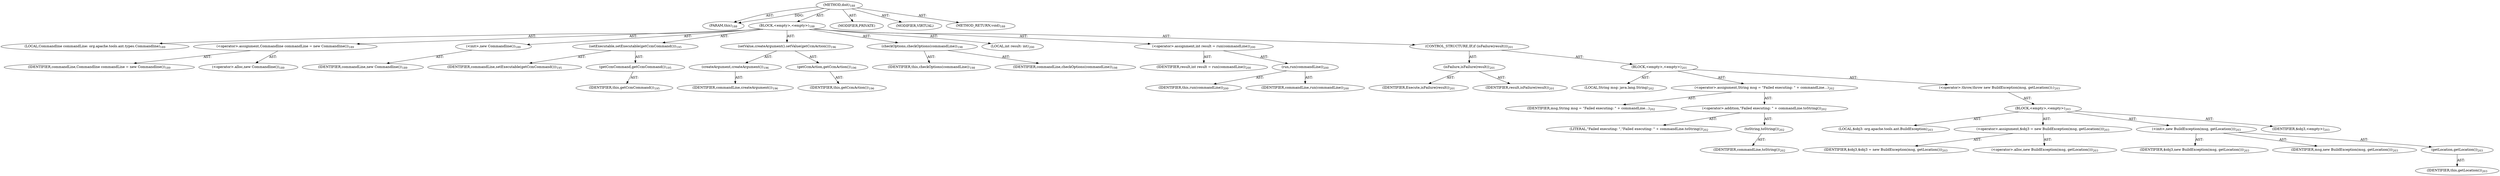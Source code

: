 digraph "doit" {  
"111669149705" [label = <(METHOD,doit)<SUB>188</SUB>> ]
"115964116996" [label = <(PARAM,this)<SUB>188</SUB>> ]
"25769803794" [label = <(BLOCK,&lt;empty&gt;,&lt;empty&gt;)<SUB>188</SUB>> ]
"94489280522" [label = <(LOCAL,Commandline commandLine: org.apache.tools.ant.types.Commandline)<SUB>189</SUB>> ]
"30064771160" [label = <(&lt;operator&gt;.assignment,Commandline commandLine = new Commandline())<SUB>189</SUB>> ]
"68719476811" [label = <(IDENTIFIER,commandLine,Commandline commandLine = new Commandline())<SUB>189</SUB>> ]
"30064771161" [label = <(&lt;operator&gt;.alloc,new Commandline())<SUB>189</SUB>> ]
"30064771162" [label = <(&lt;init&gt;,new Commandline())<SUB>189</SUB>> ]
"68719476812" [label = <(IDENTIFIER,commandLine,new Commandline())<SUB>189</SUB>> ]
"30064771163" [label = <(setExecutable,setExecutable(getCcmCommand()))<SUB>195</SUB>> ]
"68719476813" [label = <(IDENTIFIER,commandLine,setExecutable(getCcmCommand()))<SUB>195</SUB>> ]
"30064771164" [label = <(getCcmCommand,getCcmCommand())<SUB>195</SUB>> ]
"68719476746" [label = <(IDENTIFIER,this,getCcmCommand())<SUB>195</SUB>> ]
"30064771165" [label = <(setValue,createArgument().setValue(getCcmAction()))<SUB>196</SUB>> ]
"30064771166" [label = <(createArgument,createArgument())<SUB>196</SUB>> ]
"68719476814" [label = <(IDENTIFIER,commandLine,createArgument())<SUB>196</SUB>> ]
"30064771167" [label = <(getCcmAction,getCcmAction())<SUB>196</SUB>> ]
"68719476747" [label = <(IDENTIFIER,this,getCcmAction())<SUB>196</SUB>> ]
"30064771168" [label = <(checkOptions,checkOptions(commandLine))<SUB>198</SUB>> ]
"68719476748" [label = <(IDENTIFIER,this,checkOptions(commandLine))<SUB>198</SUB>> ]
"68719476815" [label = <(IDENTIFIER,commandLine,checkOptions(commandLine))<SUB>198</SUB>> ]
"94489280523" [label = <(LOCAL,int result: int)<SUB>200</SUB>> ]
"30064771169" [label = <(&lt;operator&gt;.assignment,int result = run(commandLine))<SUB>200</SUB>> ]
"68719476816" [label = <(IDENTIFIER,result,int result = run(commandLine))<SUB>200</SUB>> ]
"30064771170" [label = <(run,run(commandLine))<SUB>200</SUB>> ]
"68719476749" [label = <(IDENTIFIER,this,run(commandLine))<SUB>200</SUB>> ]
"68719476817" [label = <(IDENTIFIER,commandLine,run(commandLine))<SUB>200</SUB>> ]
"47244640262" [label = <(CONTROL_STRUCTURE,IF,if (isFailure(result)))<SUB>201</SUB>> ]
"30064771171" [label = <(isFailure,isFailure(result))<SUB>201</SUB>> ]
"68719476818" [label = <(IDENTIFIER,Execute,isFailure(result))<SUB>201</SUB>> ]
"68719476819" [label = <(IDENTIFIER,result,isFailure(result))<SUB>201</SUB>> ]
"25769803795" [label = <(BLOCK,&lt;empty&gt;,&lt;empty&gt;)<SUB>201</SUB>> ]
"94489280524" [label = <(LOCAL,String msg: java.lang.String)<SUB>202</SUB>> ]
"30064771172" [label = <(&lt;operator&gt;.assignment,String msg = &quot;Failed executing: &quot; + commandLine...)<SUB>202</SUB>> ]
"68719476820" [label = <(IDENTIFIER,msg,String msg = &quot;Failed executing: &quot; + commandLine...)<SUB>202</SUB>> ]
"30064771173" [label = <(&lt;operator&gt;.addition,&quot;Failed executing: &quot; + commandLine.toString())<SUB>202</SUB>> ]
"90194313231" [label = <(LITERAL,&quot;Failed executing: &quot;,&quot;Failed executing: &quot; + commandLine.toString())<SUB>202</SUB>> ]
"30064771174" [label = <(toString,toString())<SUB>202</SUB>> ]
"68719476821" [label = <(IDENTIFIER,commandLine,toString())<SUB>202</SUB>> ]
"30064771175" [label = <(&lt;operator&gt;.throw,throw new BuildException(msg, getLocation());)<SUB>203</SUB>> ]
"25769803796" [label = <(BLOCK,&lt;empty&gt;,&lt;empty&gt;)<SUB>203</SUB>> ]
"94489280525" [label = <(LOCAL,$obj3: org.apache.tools.ant.BuildException)<SUB>203</SUB>> ]
"30064771176" [label = <(&lt;operator&gt;.assignment,$obj3 = new BuildException(msg, getLocation()))<SUB>203</SUB>> ]
"68719476822" [label = <(IDENTIFIER,$obj3,$obj3 = new BuildException(msg, getLocation()))<SUB>203</SUB>> ]
"30064771177" [label = <(&lt;operator&gt;.alloc,new BuildException(msg, getLocation()))<SUB>203</SUB>> ]
"30064771178" [label = <(&lt;init&gt;,new BuildException(msg, getLocation()))<SUB>203</SUB>> ]
"68719476823" [label = <(IDENTIFIER,$obj3,new BuildException(msg, getLocation()))<SUB>203</SUB>> ]
"68719476824" [label = <(IDENTIFIER,msg,new BuildException(msg, getLocation()))<SUB>203</SUB>> ]
"30064771179" [label = <(getLocation,getLocation())<SUB>203</SUB>> ]
"68719476750" [label = <(IDENTIFIER,this,getLocation())<SUB>203</SUB>> ]
"68719476825" [label = <(IDENTIFIER,$obj3,&lt;empty&gt;)<SUB>203</SUB>> ]
"133143986198" [label = <(MODIFIER,PRIVATE)> ]
"133143986199" [label = <(MODIFIER,VIRTUAL)> ]
"128849018889" [label = <(METHOD_RETURN,void)<SUB>188</SUB>> ]
  "111669149705" -> "115964116996"  [ label = "AST: "] 
  "111669149705" -> "25769803794"  [ label = "AST: "] 
  "111669149705" -> "133143986198"  [ label = "AST: "] 
  "111669149705" -> "133143986199"  [ label = "AST: "] 
  "111669149705" -> "128849018889"  [ label = "AST: "] 
  "25769803794" -> "94489280522"  [ label = "AST: "] 
  "25769803794" -> "30064771160"  [ label = "AST: "] 
  "25769803794" -> "30064771162"  [ label = "AST: "] 
  "25769803794" -> "30064771163"  [ label = "AST: "] 
  "25769803794" -> "30064771165"  [ label = "AST: "] 
  "25769803794" -> "30064771168"  [ label = "AST: "] 
  "25769803794" -> "94489280523"  [ label = "AST: "] 
  "25769803794" -> "30064771169"  [ label = "AST: "] 
  "25769803794" -> "47244640262"  [ label = "AST: "] 
  "30064771160" -> "68719476811"  [ label = "AST: "] 
  "30064771160" -> "30064771161"  [ label = "AST: "] 
  "30064771162" -> "68719476812"  [ label = "AST: "] 
  "30064771163" -> "68719476813"  [ label = "AST: "] 
  "30064771163" -> "30064771164"  [ label = "AST: "] 
  "30064771164" -> "68719476746"  [ label = "AST: "] 
  "30064771165" -> "30064771166"  [ label = "AST: "] 
  "30064771165" -> "30064771167"  [ label = "AST: "] 
  "30064771166" -> "68719476814"  [ label = "AST: "] 
  "30064771167" -> "68719476747"  [ label = "AST: "] 
  "30064771168" -> "68719476748"  [ label = "AST: "] 
  "30064771168" -> "68719476815"  [ label = "AST: "] 
  "30064771169" -> "68719476816"  [ label = "AST: "] 
  "30064771169" -> "30064771170"  [ label = "AST: "] 
  "30064771170" -> "68719476749"  [ label = "AST: "] 
  "30064771170" -> "68719476817"  [ label = "AST: "] 
  "47244640262" -> "30064771171"  [ label = "AST: "] 
  "47244640262" -> "25769803795"  [ label = "AST: "] 
  "30064771171" -> "68719476818"  [ label = "AST: "] 
  "30064771171" -> "68719476819"  [ label = "AST: "] 
  "25769803795" -> "94489280524"  [ label = "AST: "] 
  "25769803795" -> "30064771172"  [ label = "AST: "] 
  "25769803795" -> "30064771175"  [ label = "AST: "] 
  "30064771172" -> "68719476820"  [ label = "AST: "] 
  "30064771172" -> "30064771173"  [ label = "AST: "] 
  "30064771173" -> "90194313231"  [ label = "AST: "] 
  "30064771173" -> "30064771174"  [ label = "AST: "] 
  "30064771174" -> "68719476821"  [ label = "AST: "] 
  "30064771175" -> "25769803796"  [ label = "AST: "] 
  "25769803796" -> "94489280525"  [ label = "AST: "] 
  "25769803796" -> "30064771176"  [ label = "AST: "] 
  "25769803796" -> "30064771178"  [ label = "AST: "] 
  "25769803796" -> "68719476825"  [ label = "AST: "] 
  "30064771176" -> "68719476822"  [ label = "AST: "] 
  "30064771176" -> "30064771177"  [ label = "AST: "] 
  "30064771178" -> "68719476823"  [ label = "AST: "] 
  "30064771178" -> "68719476824"  [ label = "AST: "] 
  "30064771178" -> "30064771179"  [ label = "AST: "] 
  "30064771179" -> "68719476750"  [ label = "AST: "] 
  "111669149705" -> "115964116996"  [ label = "DDG: "] 
}
